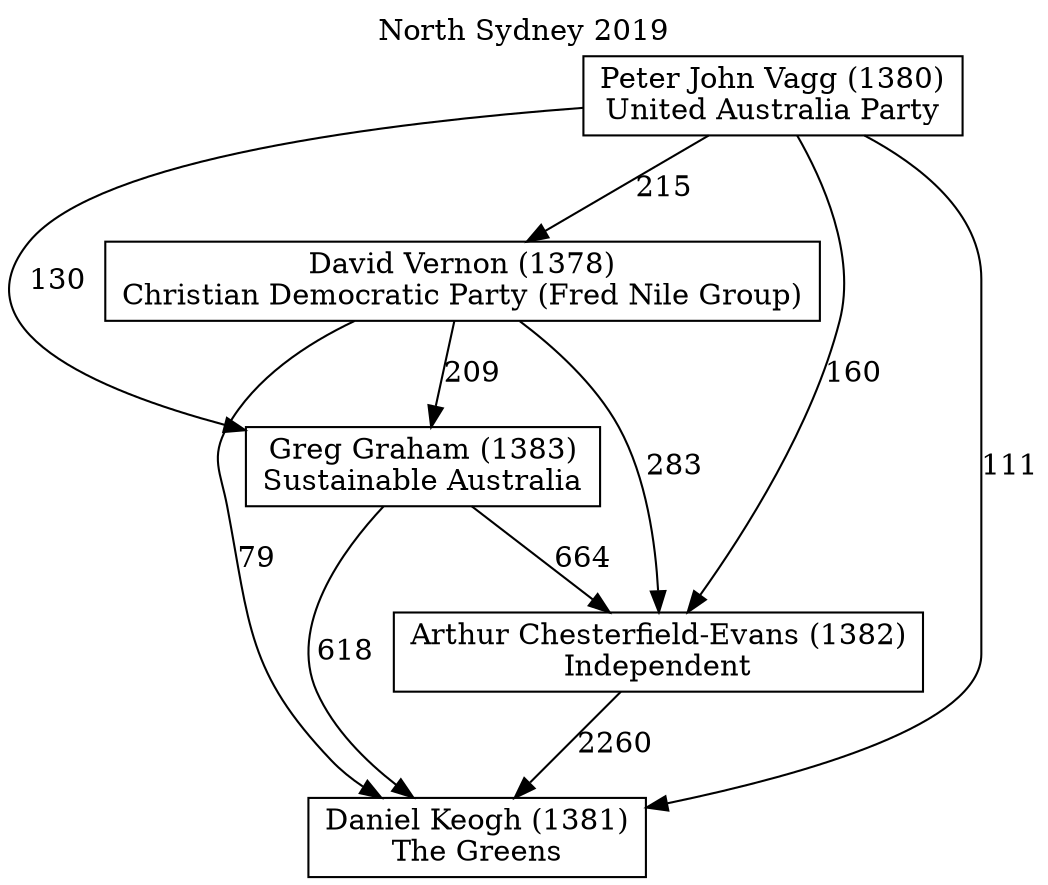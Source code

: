 // House preference flow
digraph "Daniel Keogh (1381)_North Sydney_2019" {
	graph [label="North Sydney 2019" labelloc=t mclimit=10]
	node [shape=box]
	"Daniel Keogh (1381)" [label="Daniel Keogh (1381)
The Greens"]
	"Arthur Chesterfield-Evans (1382)" [label="Arthur Chesterfield-Evans (1382)
Independent"]
	"Greg Graham (1383)" [label="Greg Graham (1383)
Sustainable Australia"]
	"David Vernon (1378)" [label="David Vernon (1378)
Christian Democratic Party (Fred Nile Group)"]
	"Peter John Vagg (1380)" [label="Peter John Vagg (1380)
United Australia Party"]
	"Daniel Keogh (1381)" [label="Daniel Keogh (1381)
The Greens"]
	"Greg Graham (1383)" [label="Greg Graham (1383)
Sustainable Australia"]
	"David Vernon (1378)" [label="David Vernon (1378)
Christian Democratic Party (Fred Nile Group)"]
	"Peter John Vagg (1380)" [label="Peter John Vagg (1380)
United Australia Party"]
	"Daniel Keogh (1381)" [label="Daniel Keogh (1381)
The Greens"]
	"David Vernon (1378)" [label="David Vernon (1378)
Christian Democratic Party (Fred Nile Group)"]
	"Peter John Vagg (1380)" [label="Peter John Vagg (1380)
United Australia Party"]
	"Daniel Keogh (1381)" [label="Daniel Keogh (1381)
The Greens"]
	"Peter John Vagg (1380)" [label="Peter John Vagg (1380)
United Australia Party"]
	"Peter John Vagg (1380)" [label="Peter John Vagg (1380)
United Australia Party"]
	"David Vernon (1378)" [label="David Vernon (1378)
Christian Democratic Party (Fred Nile Group)"]
	"Peter John Vagg (1380)" [label="Peter John Vagg (1380)
United Australia Party"]
	"Peter John Vagg (1380)" [label="Peter John Vagg (1380)
United Australia Party"]
	"Greg Graham (1383)" [label="Greg Graham (1383)
Sustainable Australia"]
	"David Vernon (1378)" [label="David Vernon (1378)
Christian Democratic Party (Fred Nile Group)"]
	"Peter John Vagg (1380)" [label="Peter John Vagg (1380)
United Australia Party"]
	"Greg Graham (1383)" [label="Greg Graham (1383)
Sustainable Australia"]
	"Peter John Vagg (1380)" [label="Peter John Vagg (1380)
United Australia Party"]
	"Peter John Vagg (1380)" [label="Peter John Vagg (1380)
United Australia Party"]
	"David Vernon (1378)" [label="David Vernon (1378)
Christian Democratic Party (Fred Nile Group)"]
	"Peter John Vagg (1380)" [label="Peter John Vagg (1380)
United Australia Party"]
	"Peter John Vagg (1380)" [label="Peter John Vagg (1380)
United Australia Party"]
	"Arthur Chesterfield-Evans (1382)" [label="Arthur Chesterfield-Evans (1382)
Independent"]
	"Greg Graham (1383)" [label="Greg Graham (1383)
Sustainable Australia"]
	"David Vernon (1378)" [label="David Vernon (1378)
Christian Democratic Party (Fred Nile Group)"]
	"Peter John Vagg (1380)" [label="Peter John Vagg (1380)
United Australia Party"]
	"Arthur Chesterfield-Evans (1382)" [label="Arthur Chesterfield-Evans (1382)
Independent"]
	"David Vernon (1378)" [label="David Vernon (1378)
Christian Democratic Party (Fred Nile Group)"]
	"Peter John Vagg (1380)" [label="Peter John Vagg (1380)
United Australia Party"]
	"Arthur Chesterfield-Evans (1382)" [label="Arthur Chesterfield-Evans (1382)
Independent"]
	"Peter John Vagg (1380)" [label="Peter John Vagg (1380)
United Australia Party"]
	"Peter John Vagg (1380)" [label="Peter John Vagg (1380)
United Australia Party"]
	"David Vernon (1378)" [label="David Vernon (1378)
Christian Democratic Party (Fred Nile Group)"]
	"Peter John Vagg (1380)" [label="Peter John Vagg (1380)
United Australia Party"]
	"Peter John Vagg (1380)" [label="Peter John Vagg (1380)
United Australia Party"]
	"Greg Graham (1383)" [label="Greg Graham (1383)
Sustainable Australia"]
	"David Vernon (1378)" [label="David Vernon (1378)
Christian Democratic Party (Fred Nile Group)"]
	"Peter John Vagg (1380)" [label="Peter John Vagg (1380)
United Australia Party"]
	"Greg Graham (1383)" [label="Greg Graham (1383)
Sustainable Australia"]
	"Peter John Vagg (1380)" [label="Peter John Vagg (1380)
United Australia Party"]
	"Peter John Vagg (1380)" [label="Peter John Vagg (1380)
United Australia Party"]
	"David Vernon (1378)" [label="David Vernon (1378)
Christian Democratic Party (Fred Nile Group)"]
	"Peter John Vagg (1380)" [label="Peter John Vagg (1380)
United Australia Party"]
	"Peter John Vagg (1380)" [label="Peter John Vagg (1380)
United Australia Party"]
	"Arthur Chesterfield-Evans (1382)" -> "Daniel Keogh (1381)" [label=2260]
	"Greg Graham (1383)" -> "Arthur Chesterfield-Evans (1382)" [label=664]
	"David Vernon (1378)" -> "Greg Graham (1383)" [label=209]
	"Peter John Vagg (1380)" -> "David Vernon (1378)" [label=215]
	"Greg Graham (1383)" -> "Daniel Keogh (1381)" [label=618]
	"David Vernon (1378)" -> "Daniel Keogh (1381)" [label=79]
	"Peter John Vagg (1380)" -> "Daniel Keogh (1381)" [label=111]
	"Peter John Vagg (1380)" -> "Greg Graham (1383)" [label=130]
	"David Vernon (1378)" -> "Arthur Chesterfield-Evans (1382)" [label=283]
	"Peter John Vagg (1380)" -> "Arthur Chesterfield-Evans (1382)" [label=160]
}
